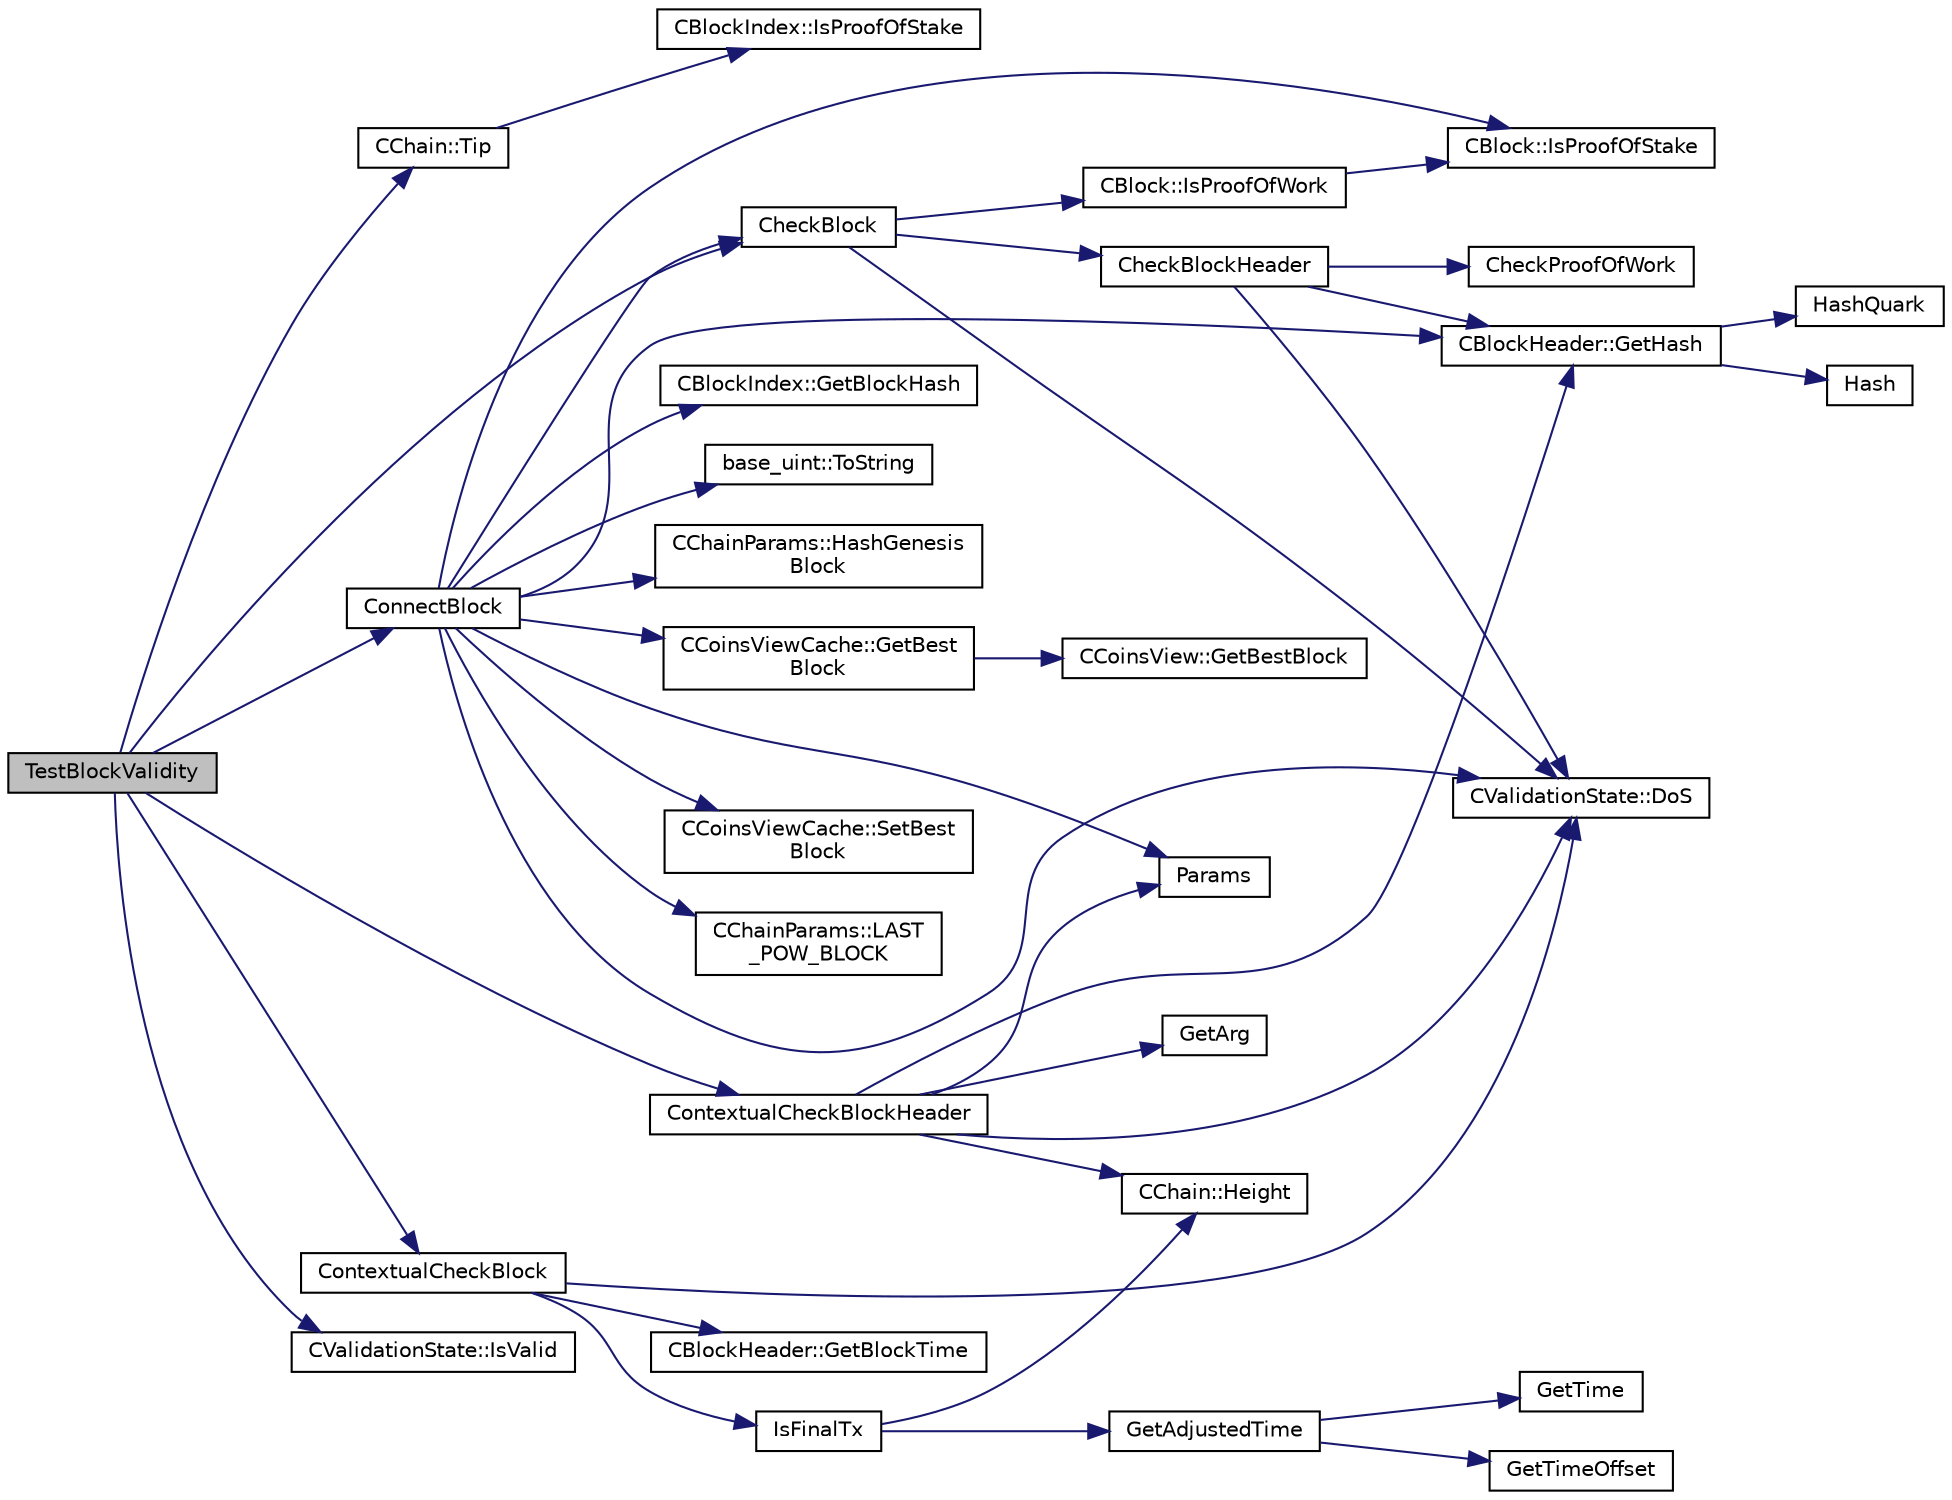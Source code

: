 digraph "TestBlockValidity"
{
  edge [fontname="Helvetica",fontsize="10",labelfontname="Helvetica",labelfontsize="10"];
  node [fontname="Helvetica",fontsize="10",shape=record];
  rankdir="LR";
  Node1216 [label="TestBlockValidity",height=0.2,width=0.4,color="black", fillcolor="grey75", style="filled", fontcolor="black"];
  Node1216 -> Node1217 [color="midnightblue",fontsize="10",style="solid",fontname="Helvetica"];
  Node1217 [label="CChain::Tip",height=0.2,width=0.4,color="black", fillcolor="white", style="filled",URL="$class_c_chain.html#a40ccefec14f8f3195c08c827af8cf412",tooltip="Returns the index entry for the tip of this chain, or NULL if none. "];
  Node1217 -> Node1218 [color="midnightblue",fontsize="10",style="solid",fontname="Helvetica"];
  Node1218 [label="CBlockIndex::IsProofOfStake",height=0.2,width=0.4,color="black", fillcolor="white", style="filled",URL="$class_c_block_index.html#a2438a891e9d43821c0d99e1bdac56fde"];
  Node1216 -> Node1219 [color="midnightblue",fontsize="10",style="solid",fontname="Helvetica"];
  Node1219 [label="ContextualCheckBlockHeader",height=0.2,width=0.4,color="black", fillcolor="white", style="filled",URL="$main_8cpp.html#a2ba1ac7e48facc16c8b2c097fa057b67",tooltip="Context-dependent validity checks. "];
  Node1219 -> Node1220 [color="midnightblue",fontsize="10",style="solid",fontname="Helvetica"];
  Node1220 [label="CBlockHeader::GetHash",height=0.2,width=0.4,color="black", fillcolor="white", style="filled",URL="$class_c_block_header.html#af0239f86a13f622a826e9eea66b2d7f3"];
  Node1220 -> Node1221 [color="midnightblue",fontsize="10",style="solid",fontname="Helvetica"];
  Node1221 [label="HashQuark",height=0.2,width=0.4,color="black", fillcolor="white", style="filled",URL="$hash_8h.html#a6260894db49a10cb1e7c684172e8d5b2"];
  Node1220 -> Node1222 [color="midnightblue",fontsize="10",style="solid",fontname="Helvetica"];
  Node1222 [label="Hash",height=0.2,width=0.4,color="black", fillcolor="white", style="filled",URL="$hash_8h.html#a12c5e981d7f5f2850027fd5e932eff61",tooltip="Compute the 256-bit hash of a std::string. "];
  Node1219 -> Node1223 [color="midnightblue",fontsize="10",style="solid",fontname="Helvetica"];
  Node1223 [label="Params",height=0.2,width=0.4,color="black", fillcolor="white", style="filled",URL="$chainparams_8cpp.html#ace5c5b706d71a324a417dd2db394fd4a",tooltip="Return the currently selected parameters. "];
  Node1219 -> Node1224 [color="midnightblue",fontsize="10",style="solid",fontname="Helvetica"];
  Node1224 [label="GetArg",height=0.2,width=0.4,color="black", fillcolor="white", style="filled",URL="$util_8cpp.html#a24f685720bf40370e5bd2a192ad50cd8",tooltip="Return string argument or default value. "];
  Node1219 -> Node1225 [color="midnightblue",fontsize="10",style="solid",fontname="Helvetica"];
  Node1225 [label="CChain::Height",height=0.2,width=0.4,color="black", fillcolor="white", style="filled",URL="$class_c_chain.html#ad4758bc8872ce065a9579f77c3171d40",tooltip="Return the maximal height in the chain. "];
  Node1219 -> Node1226 [color="midnightblue",fontsize="10",style="solid",fontname="Helvetica"];
  Node1226 [label="CValidationState::DoS",height=0.2,width=0.4,color="black", fillcolor="white", style="filled",URL="$class_c_validation_state.html#a3c6786d00da8d1c5df25b4c3876409e8"];
  Node1216 -> Node1227 [color="midnightblue",fontsize="10",style="solid",fontname="Helvetica"];
  Node1227 [label="CheckBlock",height=0.2,width=0.4,color="black", fillcolor="white", style="filled",URL="$main_8cpp.html#ab851628c0f920621eee285c165d28079"];
  Node1227 -> Node1228 [color="midnightblue",fontsize="10",style="solid",fontname="Helvetica"];
  Node1228 [label="CheckBlockHeader",height=0.2,width=0.4,color="black", fillcolor="white", style="filled",URL="$main_8cpp.html#a3726445ea54d47a7f740a4e8f508091a",tooltip="Context-independent validity checks. "];
  Node1228 -> Node1229 [color="midnightblue",fontsize="10",style="solid",fontname="Helvetica"];
  Node1229 [label="CheckProofOfWork",height=0.2,width=0.4,color="black", fillcolor="white", style="filled",URL="$main_8h.html#a20a76dbc6ac5b8a6e0aaef85522b1069",tooltip="Check whether a block hash satisfies the proof-of-work requirement specified by nBits. "];
  Node1228 -> Node1220 [color="midnightblue",fontsize="10",style="solid",fontname="Helvetica"];
  Node1228 -> Node1226 [color="midnightblue",fontsize="10",style="solid",fontname="Helvetica"];
  Node1227 -> Node1230 [color="midnightblue",fontsize="10",style="solid",fontname="Helvetica"];
  Node1230 [label="CBlock::IsProofOfWork",height=0.2,width=0.4,color="black", fillcolor="white", style="filled",URL="$class_c_block.html#ad3936367b1b6d5289bb60b42967156ea"];
  Node1230 -> Node1231 [color="midnightblue",fontsize="10",style="solid",fontname="Helvetica"];
  Node1231 [label="CBlock::IsProofOfStake",height=0.2,width=0.4,color="black", fillcolor="white", style="filled",URL="$class_c_block.html#ab70bdac61ff8eca54fd29c835cb4f025"];
  Node1227 -> Node1226 [color="midnightblue",fontsize="10",style="solid",fontname="Helvetica"];
  Node1216 -> Node1232 [color="midnightblue",fontsize="10",style="solid",fontname="Helvetica"];
  Node1232 [label="ContextualCheckBlock",height=0.2,width=0.4,color="black", fillcolor="white", style="filled",URL="$main_8cpp.html#af01c1e9971afb8973a2e66581c217d09"];
  Node1232 -> Node1233 [color="midnightblue",fontsize="10",style="solid",fontname="Helvetica"];
  Node1233 [label="IsFinalTx",height=0.2,width=0.4,color="black", fillcolor="white", style="filled",URL="$main_8cpp.html#adc332cd7ac94e639bb4239618341be19"];
  Node1233 -> Node1225 [color="midnightblue",fontsize="10",style="solid",fontname="Helvetica"];
  Node1233 -> Node1234 [color="midnightblue",fontsize="10",style="solid",fontname="Helvetica"];
  Node1234 [label="GetAdjustedTime",height=0.2,width=0.4,color="black", fillcolor="white", style="filled",URL="$timedata_8cpp.html#a09f81b9c7650f898cf3cf305b87547e6"];
  Node1234 -> Node1235 [color="midnightblue",fontsize="10",style="solid",fontname="Helvetica"];
  Node1235 [label="GetTime",height=0.2,width=0.4,color="black", fillcolor="white", style="filled",URL="$utiltime_8cpp.html#a46fac5fba8ba905b5f9acb364f5d8c6f",tooltip="For unit testing. "];
  Node1234 -> Node1236 [color="midnightblue",fontsize="10",style="solid",fontname="Helvetica"];
  Node1236 [label="GetTimeOffset",height=0.2,width=0.4,color="black", fillcolor="white", style="filled",URL="$timedata_8cpp.html#a50ca5344c75631267633f15cfe5e983e",tooltip="\"Never go to sea with two chronometers; take one or three.\" Our three time sources are: ..."];
  Node1232 -> Node1237 [color="midnightblue",fontsize="10",style="solid",fontname="Helvetica"];
  Node1237 [label="CBlockHeader::GetBlockTime",height=0.2,width=0.4,color="black", fillcolor="white", style="filled",URL="$class_c_block_header.html#abad634d81d4c810390fa2080d79633e8"];
  Node1232 -> Node1226 [color="midnightblue",fontsize="10",style="solid",fontname="Helvetica"];
  Node1216 -> Node1238 [color="midnightblue",fontsize="10",style="solid",fontname="Helvetica"];
  Node1238 [label="ConnectBlock",height=0.2,width=0.4,color="black", fillcolor="white", style="filled",URL="$main_8cpp.html#abd6ac51243b5161db98d668fca7df749",tooltip="Apply the effects of this block (with given index) on the UTXO set represented by coins..."];
  Node1238 -> Node1227 [color="midnightblue",fontsize="10",style="solid",fontname="Helvetica"];
  Node1238 -> Node1239 [color="midnightblue",fontsize="10",style="solid",fontname="Helvetica"];
  Node1239 [label="CBlockIndex::GetBlockHash",height=0.2,width=0.4,color="black", fillcolor="white", style="filled",URL="$class_c_block_index.html#a98490a2788c65cdd6ae9002b004dd74c"];
  Node1238 -> Node1240 [color="midnightblue",fontsize="10",style="solid",fontname="Helvetica"];
  Node1240 [label="CCoinsViewCache::GetBest\lBlock",height=0.2,width=0.4,color="black", fillcolor="white", style="filled",URL="$class_c_coins_view_cache.html#a1190c94a943c067d13211179ef06470b",tooltip="Retrieve the block hash whose state this CCoinsView currently represents. "];
  Node1240 -> Node1241 [color="midnightblue",fontsize="10",style="solid",fontname="Helvetica"];
  Node1241 [label="CCoinsView::GetBestBlock",height=0.2,width=0.4,color="black", fillcolor="white", style="filled",URL="$class_c_coins_view.html#af81f2907d360a2548d59a61388e5e5cb",tooltip="Retrieve the block hash whose state this CCoinsView currently represents. "];
  Node1238 -> Node1242 [color="midnightblue",fontsize="10",style="solid",fontname="Helvetica"];
  Node1242 [label="base_uint::ToString",height=0.2,width=0.4,color="black", fillcolor="white", style="filled",URL="$classbase__uint.html#acccba4d9d51a0c36261718ca0cbb293b"];
  Node1238 -> Node1220 [color="midnightblue",fontsize="10",style="solid",fontname="Helvetica"];
  Node1238 -> Node1223 [color="midnightblue",fontsize="10",style="solid",fontname="Helvetica"];
  Node1238 -> Node1243 [color="midnightblue",fontsize="10",style="solid",fontname="Helvetica"];
  Node1243 [label="CChainParams::HashGenesis\lBlock",height=0.2,width=0.4,color="black", fillcolor="white", style="filled",URL="$class_c_chain_params.html#a68e10a5e6ad16a5c2bfa0a8a1c8f4c4b"];
  Node1238 -> Node1244 [color="midnightblue",fontsize="10",style="solid",fontname="Helvetica"];
  Node1244 [label="CCoinsViewCache::SetBest\lBlock",height=0.2,width=0.4,color="black", fillcolor="white", style="filled",URL="$class_c_coins_view_cache.html#aa3f787f77b123f0fd340fbe4e458b4ad"];
  Node1238 -> Node1245 [color="midnightblue",fontsize="10",style="solid",fontname="Helvetica"];
  Node1245 [label="CChainParams::LAST\l_POW_BLOCK",height=0.2,width=0.4,color="black", fillcolor="white", style="filled",URL="$class_c_chain_params.html#a836847832c07d43f71d371aed259fb80"];
  Node1238 -> Node1231 [color="midnightblue",fontsize="10",style="solid",fontname="Helvetica"];
  Node1238 -> Node1226 [color="midnightblue",fontsize="10",style="solid",fontname="Helvetica"];
  Node1216 -> Node1246 [color="midnightblue",fontsize="10",style="solid",fontname="Helvetica"];
  Node1246 [label="CValidationState::IsValid",height=0.2,width=0.4,color="black", fillcolor="white", style="filled",URL="$class_c_validation_state.html#a7dc31c88ba63ad17a954f247d21b550c"];
}
